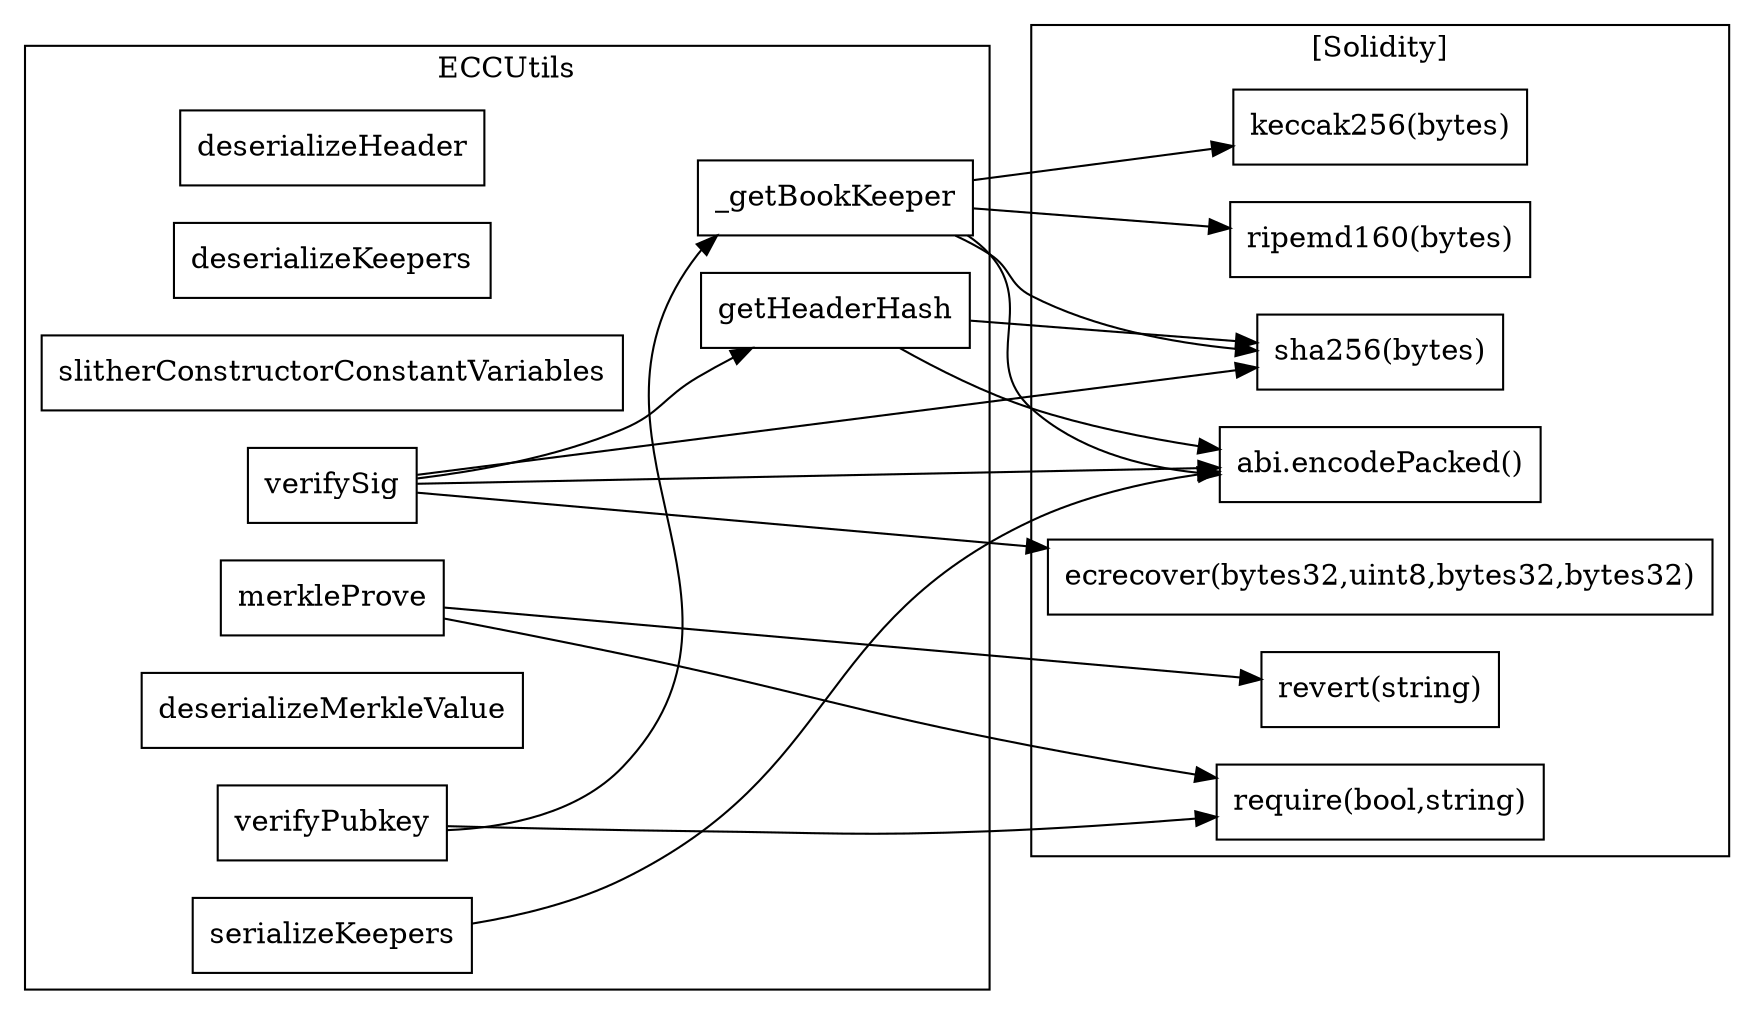 strict digraph {
rankdir="LR"
node [shape=box]
subgraph cluster_912_ECCUtils {
label = "ECCUtils"
"912_deserializeHeader" [label="deserializeHeader"]
"912_getHeaderHash" [label="getHeaderHash"]
"912_deserializeKeepers" [label="deserializeKeepers"]
"912_slitherConstructorConstantVariables" [label="slitherConstructorConstantVariables"]
"912_merkleProve" [label="merkleProve"]
"912_verifySig" [label="verifySig"]
"912_deserializeMerkleValue" [label="deserializeMerkleValue"]
"912_verifyPubkey" [label="verifyPubkey"]
"912__getBookKeeper" [label="_getBookKeeper"]
"912_serializeKeepers" [label="serializeKeepers"]
"912_verifySig" -> "912_getHeaderHash"
"912_verifyPubkey" -> "912__getBookKeeper"
}subgraph cluster_solidity {
label = "[Solidity]"
"ripemd160(bytes)" 
"revert(string)" 
"sha256(bytes)" 
"require(bool,string)" 
"ecrecover(bytes32,uint8,bytes32,bytes32)" 
"abi.encodePacked()" 
"keccak256(bytes)" 
"912_verifySig" -> "abi.encodePacked()"
"912_merkleProve" -> "require(bool,string)"
"912_merkleProve" -> "revert(string)"
"912__getBookKeeper" -> "ripemd160(bytes)"
"912__getBookKeeper" -> "keccak256(bytes)"
"912__getBookKeeper" -> "abi.encodePacked()"
"912_verifyPubkey" -> "require(bool,string)"
"912_getHeaderHash" -> "sha256(bytes)"
"912_serializeKeepers" -> "abi.encodePacked()"
"912_verifySig" -> "ecrecover(bytes32,uint8,bytes32,bytes32)"
"912_getHeaderHash" -> "abi.encodePacked()"
"912_verifySig" -> "sha256(bytes)"
"912__getBookKeeper" -> "sha256(bytes)"
}
}